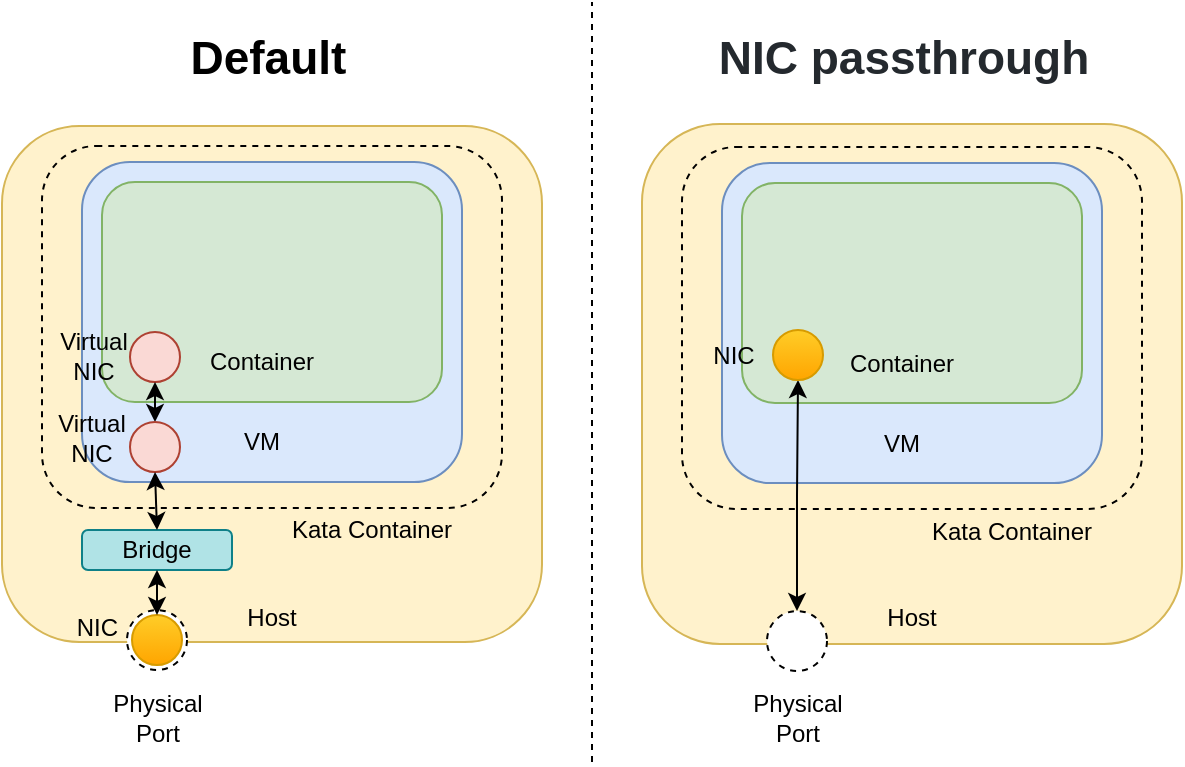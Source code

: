 <mxfile pages="1" version="11.2.3" type="github"><diagram id="K_C3wOeXOXO_fx0mTuMS" name="Page-1"><mxGraphModel dx="1030" dy="607" grid="1" gridSize="10" guides="1" tooltips="1" connect="1" arrows="1" fold="1" page="1" pageScale="1" pageWidth="850" pageHeight="1100" math="0" shadow="0"><root><mxCell id="0"/><mxCell id="1" parent="0"/><mxCell id="pyRD74E-UP_FfIV0PYnV-25" value="" style="group" parent="1" vertex="1" connectable="0"><mxGeometry x="60" y="102" width="270" height="332" as="geometry"/></mxCell><mxCell id="pyRD74E-UP_FfIV0PYnV-6" value="" style="rounded=1;whiteSpace=wrap;html=1;fillColor=#fff2cc;strokeColor=#d6b656;" parent="pyRD74E-UP_FfIV0PYnV-25" vertex="1"><mxGeometry y="60" width="270" height="258" as="geometry"/></mxCell><mxCell id="pyRD74E-UP_FfIV0PYnV-1" value="" style="rounded=1;whiteSpace=wrap;html=1;fillColor=#dae8fc;strokeColor=#6c8ebf;" parent="pyRD74E-UP_FfIV0PYnV-25" vertex="1"><mxGeometry x="40" y="78" width="190" height="160" as="geometry"/></mxCell><mxCell id="pyRD74E-UP_FfIV0PYnV-2" value="Kata Container" style="text;html=1;strokeColor=none;fillColor=none;align=center;verticalAlign=middle;whiteSpace=wrap;rounded=0;" parent="pyRD74E-UP_FfIV0PYnV-25" vertex="1"><mxGeometry x="140" y="252" width="90" height="20" as="geometry"/></mxCell><mxCell id="pyRD74E-UP_FfIV0PYnV-3" value="" style="rounded=1;whiteSpace=wrap;html=1;fillColor=#d5e8d4;strokeColor=#82b366;" parent="pyRD74E-UP_FfIV0PYnV-25" vertex="1"><mxGeometry x="50" y="88" width="170" height="110" as="geometry"/></mxCell><mxCell id="pyRD74E-UP_FfIV0PYnV-4" value="VM" style="text;html=1;strokeColor=none;fillColor=none;align=center;verticalAlign=middle;whiteSpace=wrap;rounded=0;" parent="pyRD74E-UP_FfIV0PYnV-25" vertex="1"><mxGeometry x="110" y="208" width="40" height="20" as="geometry"/></mxCell><mxCell id="pyRD74E-UP_FfIV0PYnV-5" value="Container" style="text;html=1;strokeColor=none;fillColor=none;align=center;verticalAlign=middle;whiteSpace=wrap;rounded=0;" parent="pyRD74E-UP_FfIV0PYnV-25" vertex="1"><mxGeometry x="100" y="168" width="60" height="20" as="geometry"/></mxCell><mxCell id="pyRD74E-UP_FfIV0PYnV-7" value="Host" style="text;html=1;strokeColor=none;fillColor=none;align=center;verticalAlign=middle;whiteSpace=wrap;rounded=0;" parent="pyRD74E-UP_FfIV0PYnV-25" vertex="1"><mxGeometry x="115" y="295.5" width="40" height="20" as="geometry"/></mxCell><mxCell id="pyRD74E-UP_FfIV0PYnV-8" value="&lt;font style=&quot;font-size: 23px&quot;&gt;&lt;b&gt;&amp;nbsp;Default&lt;/b&gt;&lt;/font&gt;" style="text;html=1;strokeColor=none;fillColor=none;align=center;verticalAlign=middle;whiteSpace=wrap;rounded=0;" parent="pyRD74E-UP_FfIV0PYnV-25" vertex="1"><mxGeometry x="30" y="11" width="200" height="30" as="geometry"/></mxCell><mxCell id="pyRD74E-UP_FfIV0PYnV-10" value="" style="ellipse;whiteSpace=wrap;html=1;aspect=fixed;fillColor=#fad9d5;strokeColor=#ae4132;" parent="pyRD74E-UP_FfIV0PYnV-25" vertex="1"><mxGeometry x="64" y="163" width="25" height="25" as="geometry"/></mxCell><mxCell id="pyRD74E-UP_FfIV0PYnV-11" value="Virtual NIC" style="text;html=1;strokeColor=none;fillColor=none;align=center;verticalAlign=middle;whiteSpace=wrap;rounded=0;" parent="pyRD74E-UP_FfIV0PYnV-25" vertex="1"><mxGeometry x="26" y="157" width="40" height="35" as="geometry"/></mxCell><mxCell id="pyRD74E-UP_FfIV0PYnV-12" value="Bridge" style="rounded=1;whiteSpace=wrap;html=1;fillColor=#b0e3e6;strokeColor=#0e8088;" parent="pyRD74E-UP_FfIV0PYnV-25" vertex="1"><mxGeometry x="40" y="262" width="75" height="20" as="geometry"/></mxCell><mxCell id="pyRD74E-UP_FfIV0PYnV-21" style="edgeStyle=orthogonalEdgeStyle;rounded=0;orthogonalLoop=1;jettySize=auto;html=1;exitX=0.5;exitY=0;exitDx=0;exitDy=0;entryX=0.5;entryY=1;entryDx=0;entryDy=0;startArrow=classic;startFill=1;" parent="pyRD74E-UP_FfIV0PYnV-25" source="pyRD74E-UP_FfIV0PYnV-13" target="pyRD74E-UP_FfIV0PYnV-10" edge="1"><mxGeometry relative="1" as="geometry"/></mxCell><mxCell id="pyRD74E-UP_FfIV0PYnV-13" value="" style="ellipse;whiteSpace=wrap;html=1;aspect=fixed;fillColor=#fad9d5;strokeColor=#ae4132;" parent="pyRD74E-UP_FfIV0PYnV-25" vertex="1"><mxGeometry x="64" y="208" width="25" height="25" as="geometry"/></mxCell><mxCell id="pyRD74E-UP_FfIV0PYnV-18" value="Virtual NIC" style="text;html=1;strokeColor=none;fillColor=none;align=center;verticalAlign=middle;whiteSpace=wrap;rounded=0;" parent="pyRD74E-UP_FfIV0PYnV-25" vertex="1"><mxGeometry x="25" y="198" width="40" height="35" as="geometry"/></mxCell><mxCell id="pyRD74E-UP_FfIV0PYnV-63" value="" style="ellipse;whiteSpace=wrap;html=1;aspect=fixed;dashed=1;strokeWidth=1;perimeterSpacing=0;" parent="pyRD74E-UP_FfIV0PYnV-25" vertex="1"><mxGeometry x="62.5" y="302" width="30" height="30" as="geometry"/></mxCell><mxCell id="pyRD74E-UP_FfIV0PYnV-64" value="&amp;nbsp;NIC" style="text;html=1;strokeColor=none;fillColor=none;align=center;verticalAlign=middle;whiteSpace=wrap;rounded=0;" parent="pyRD74E-UP_FfIV0PYnV-25" vertex="1"><mxGeometry x="26" y="293.5" width="40" height="35" as="geometry"/></mxCell><mxCell id="pyRD74E-UP_FfIV0PYnV-106" value="" style="endArrow=classic;startArrow=classic;html=1;entryX=0.5;entryY=1;entryDx=0;entryDy=0;exitX=0.5;exitY=0;exitDx=0;exitDy=0;" parent="pyRD74E-UP_FfIV0PYnV-25" source="pyRD74E-UP_FfIV0PYnV-12" target="pyRD74E-UP_FfIV0PYnV-13" edge="1"><mxGeometry width="50" height="50" relative="1" as="geometry"><mxPoint x="40" y="278" as="sourcePoint"/><mxPoint x="90" y="228" as="targetPoint"/></mxGeometry></mxCell><mxCell id="bGLbeuqABYqcJ-mIPVQF-1" value="" style="rounded=1;whiteSpace=wrap;html=1;dashed=1;strokeWidth=1;fillColor=none;" vertex="1" parent="pyRD74E-UP_FfIV0PYnV-25"><mxGeometry x="20" y="70" width="230" height="181" as="geometry"/></mxCell><mxCell id="pyRD74E-UP_FfIV0PYnV-26" value="" style="group" parent="1" vertex="1" connectable="0"><mxGeometry x="380" y="101" width="270" height="358" as="geometry"/></mxCell><mxCell id="pyRD74E-UP_FfIV0PYnV-34" value="&lt;h2 id=&quot;blob-path&quot; class=&quot;breadcrumb flex-auto min-width-0 text-normal flex-md-self-center ml-md-2 mr-md-3 my-2 my-md-0&quot; style=&quot;box-sizing: border-box ; color: rgb(88 , 96 , 105) ; background-color: rgb(255 , 255 , 255) ; margin: 0px 16px 0px 8px ; font-weight: 400 ; min-width: 0px&quot;&gt;&lt;span class=&quot;final-path&quot; style=&quot;box-sizing: border-box ; font-weight: 600 ; color: rgb(36 , 41 , 46)&quot;&gt;&lt;font style=&quot;font-size: 23px&quot;&gt;NIC passthrough&lt;/font&gt;&lt;/span&gt;&lt;/h2&gt;" style="text;html=1;strokeColor=none;fillColor=none;align=center;verticalAlign=middle;whiteSpace=wrap;rounded=0;" parent="pyRD74E-UP_FfIV0PYnV-26" vertex="1"><mxGeometry y="12" width="270" height="30" as="geometry"/></mxCell><mxCell id="pyRD74E-UP_FfIV0PYnV-86" value="" style="rounded=1;whiteSpace=wrap;html=1;fillColor=#fff2cc;strokeColor=#d6b656;" parent="pyRD74E-UP_FfIV0PYnV-26" vertex="1"><mxGeometry y="60" width="270" height="260" as="geometry"/></mxCell><mxCell id="pyRD74E-UP_FfIV0PYnV-87" value="" style="rounded=1;whiteSpace=wrap;html=1;fillColor=#dae8fc;strokeColor=#6c8ebf;" parent="pyRD74E-UP_FfIV0PYnV-26" vertex="1"><mxGeometry x="40" y="79.5" width="190" height="160" as="geometry"/></mxCell><mxCell id="pyRD74E-UP_FfIV0PYnV-88" value="" style="rounded=1;whiteSpace=wrap;html=1;fillColor=#d5e8d4;strokeColor=#82b366;" parent="pyRD74E-UP_FfIV0PYnV-26" vertex="1"><mxGeometry x="50" y="89.5" width="170" height="110" as="geometry"/></mxCell><mxCell id="pyRD74E-UP_FfIV0PYnV-89" value="VM" style="text;html=1;strokeColor=none;fillColor=none;align=center;verticalAlign=middle;whiteSpace=wrap;rounded=0;" parent="pyRD74E-UP_FfIV0PYnV-26" vertex="1"><mxGeometry x="110" y="209.5" width="40" height="20" as="geometry"/></mxCell><mxCell id="pyRD74E-UP_FfIV0PYnV-90" value="Container" style="text;html=1;strokeColor=none;fillColor=none;align=center;verticalAlign=middle;whiteSpace=wrap;rounded=0;" parent="pyRD74E-UP_FfIV0PYnV-26" vertex="1"><mxGeometry x="100" y="169.5" width="60" height="20" as="geometry"/></mxCell><mxCell id="pyRD74E-UP_FfIV0PYnV-91" value="Host" style="text;html=1;strokeColor=none;fillColor=none;align=center;verticalAlign=middle;whiteSpace=wrap;rounded=0;" parent="pyRD74E-UP_FfIV0PYnV-26" vertex="1"><mxGeometry x="115" y="297" width="40" height="20" as="geometry"/></mxCell><mxCell id="pyRD74E-UP_FfIV0PYnV-93" value="NIC" style="text;html=1;strokeColor=none;fillColor=none;align=center;verticalAlign=middle;whiteSpace=wrap;rounded=0;" parent="pyRD74E-UP_FfIV0PYnV-26" vertex="1"><mxGeometry x="26" y="158.5" width="40" height="35" as="geometry"/></mxCell><mxCell id="pyRD74E-UP_FfIV0PYnV-104" style="edgeStyle=orthogonalEdgeStyle;rounded=0;orthogonalLoop=1;jettySize=auto;html=1;exitX=0.5;exitY=0;exitDx=0;exitDy=0;entryX=0.5;entryY=1;entryDx=0;entryDy=0;startArrow=classic;startFill=1;" parent="pyRD74E-UP_FfIV0PYnV-26" source="pyRD74E-UP_FfIV0PYnV-99" target="pyRD74E-UP_FfIV0PYnV-102" edge="1"><mxGeometry relative="1" as="geometry"/></mxCell><mxCell id="pyRD74E-UP_FfIV0PYnV-99" value="" style="ellipse;whiteSpace=wrap;html=1;aspect=fixed;dashed=1;strokeWidth=1;perimeterSpacing=0;" parent="pyRD74E-UP_FfIV0PYnV-26" vertex="1"><mxGeometry x="62.5" y="303.5" width="30" height="30" as="geometry"/></mxCell><mxCell id="pyRD74E-UP_FfIV0PYnV-101" value="Physical Port" style="text;html=1;strokeColor=none;fillColor=none;align=center;verticalAlign=middle;whiteSpace=wrap;rounded=0;" parent="pyRD74E-UP_FfIV0PYnV-26" vertex="1"><mxGeometry x="52.5" y="339.5" width="50" height="35" as="geometry"/></mxCell><mxCell id="pyRD74E-UP_FfIV0PYnV-102" value="" style="ellipse;whiteSpace=wrap;html=1;aspect=fixed;fillColor=#ffcd28;strokeColor=#d79b00;gradientColor=#ffa500;" parent="pyRD74E-UP_FfIV0PYnV-26" vertex="1"><mxGeometry x="65.5" y="163" width="25" height="25" as="geometry"/></mxCell><mxCell id="bGLbeuqABYqcJ-mIPVQF-3" value="" style="rounded=1;whiteSpace=wrap;html=1;dashed=1;strokeWidth=1;fillColor=none;" vertex="1" parent="pyRD74E-UP_FfIV0PYnV-26"><mxGeometry x="20" y="71.5" width="230" height="181" as="geometry"/></mxCell><mxCell id="bGLbeuqABYqcJ-mIPVQF-4" value="Kata Container" style="text;html=1;strokeColor=none;fillColor=none;align=center;verticalAlign=middle;whiteSpace=wrap;rounded=0;" vertex="1" parent="pyRD74E-UP_FfIV0PYnV-26"><mxGeometry x="140" y="253.5" width="90" height="20" as="geometry"/></mxCell><mxCell id="pyRD74E-UP_FfIV0PYnV-45" value="" style="endArrow=none;dashed=1;html=1;" parent="1" edge="1"><mxGeometry width="50" height="50" relative="1" as="geometry"><mxPoint x="355" y="480" as="sourcePoint"/><mxPoint x="355" y="100" as="targetPoint"/></mxGeometry></mxCell><mxCell id="pyRD74E-UP_FfIV0PYnV-19" value="Physical Port" style="text;html=1;strokeColor=none;fillColor=none;align=center;verticalAlign=middle;whiteSpace=wrap;rounded=0;" parent="1" vertex="1"><mxGeometry x="112.5" y="440" width="50" height="35" as="geometry"/></mxCell><mxCell id="pyRD74E-UP_FfIV0PYnV-14" value="" style="ellipse;whiteSpace=wrap;html=1;aspect=fixed;fillColor=#ffcd28;strokeColor=#d79b00;gradientColor=#ffa500;" parent="1" vertex="1"><mxGeometry x="125" y="406.5" width="25" height="25" as="geometry"/></mxCell><mxCell id="pyRD74E-UP_FfIV0PYnV-24" style="edgeStyle=orthogonalEdgeStyle;rounded=0;orthogonalLoop=1;jettySize=auto;html=1;exitX=0.5;exitY=0;exitDx=0;exitDy=0;entryX=0.5;entryY=1;entryDx=0;entryDy=0;startArrow=classic;startFill=1;" parent="1" source="pyRD74E-UP_FfIV0PYnV-14" target="pyRD74E-UP_FfIV0PYnV-12" edge="1"><mxGeometry relative="1" as="geometry"/></mxCell></root></mxGraphModel></diagram></mxfile>